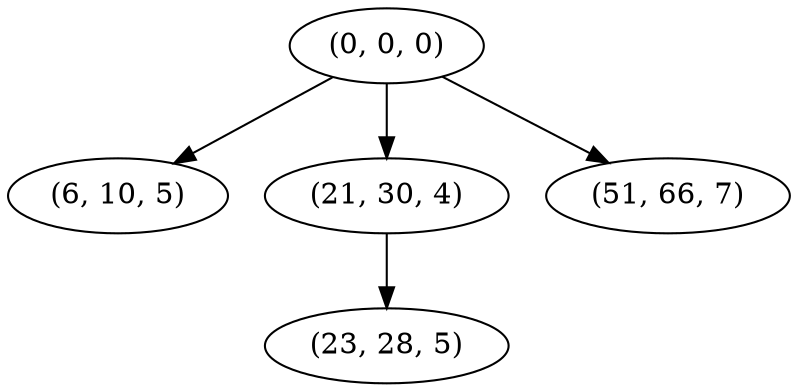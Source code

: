digraph tree {
    "(0, 0, 0)";
    "(6, 10, 5)";
    "(21, 30, 4)";
    "(23, 28, 5)";
    "(51, 66, 7)";
    "(0, 0, 0)" -> "(6, 10, 5)";
    "(0, 0, 0)" -> "(21, 30, 4)";
    "(0, 0, 0)" -> "(51, 66, 7)";
    "(21, 30, 4)" -> "(23, 28, 5)";
}
